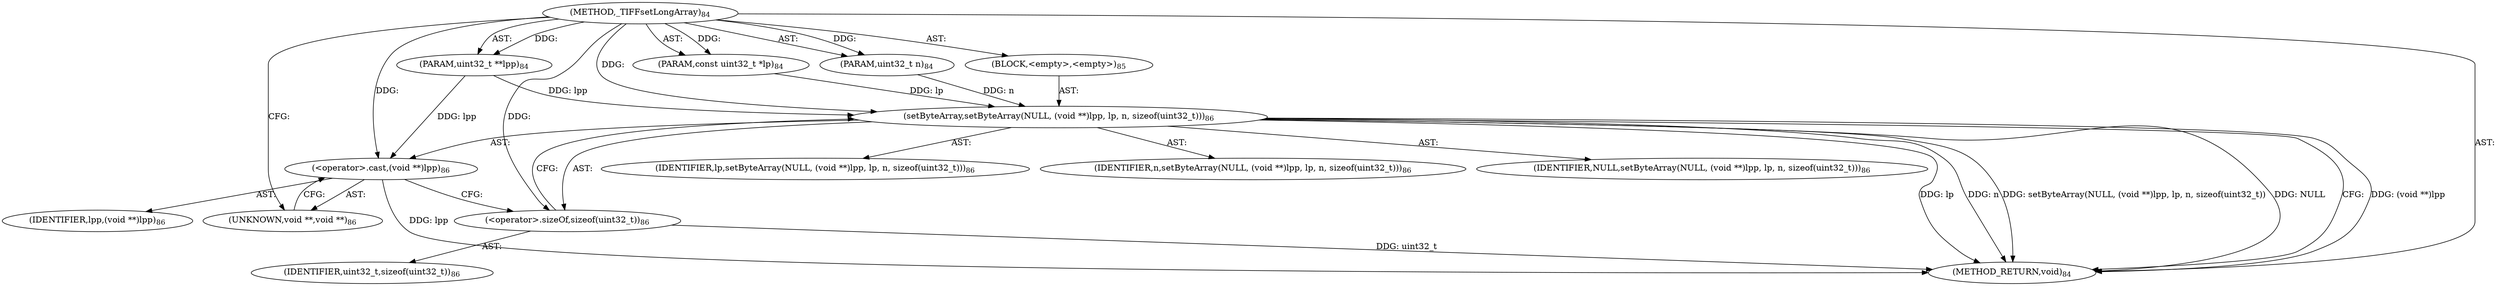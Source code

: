 digraph "_TIFFsetLongArray" {  
"39780" [label = <(METHOD,_TIFFsetLongArray)<SUB>84</SUB>> ]
"39781" [label = <(PARAM,uint32_t **lpp)<SUB>84</SUB>> ]
"39782" [label = <(PARAM,const uint32_t *lp)<SUB>84</SUB>> ]
"39783" [label = <(PARAM,uint32_t n)<SUB>84</SUB>> ]
"39784" [label = <(BLOCK,&lt;empty&gt;,&lt;empty&gt;)<SUB>85</SUB>> ]
"39785" [label = <(setByteArray,setByteArray(NULL, (void **)lpp, lp, n, sizeof(uint32_t)))<SUB>86</SUB>> ]
"39786" [label = <(IDENTIFIER,NULL,setByteArray(NULL, (void **)lpp, lp, n, sizeof(uint32_t)))<SUB>86</SUB>> ]
"39787" [label = <(&lt;operator&gt;.cast,(void **)lpp)<SUB>86</SUB>> ]
"39788" [label = <(UNKNOWN,void **,void **)<SUB>86</SUB>> ]
"39789" [label = <(IDENTIFIER,lpp,(void **)lpp)<SUB>86</SUB>> ]
"39790" [label = <(IDENTIFIER,lp,setByteArray(NULL, (void **)lpp, lp, n, sizeof(uint32_t)))<SUB>86</SUB>> ]
"39791" [label = <(IDENTIFIER,n,setByteArray(NULL, (void **)lpp, lp, n, sizeof(uint32_t)))<SUB>86</SUB>> ]
"39792" [label = <(&lt;operator&gt;.sizeOf,sizeof(uint32_t))<SUB>86</SUB>> ]
"39793" [label = <(IDENTIFIER,uint32_t,sizeof(uint32_t))<SUB>86</SUB>> ]
"39794" [label = <(METHOD_RETURN,void)<SUB>84</SUB>> ]
  "39780" -> "39781"  [ label = "AST: "] 
  "39780" -> "39782"  [ label = "AST: "] 
  "39780" -> "39783"  [ label = "AST: "] 
  "39780" -> "39784"  [ label = "AST: "] 
  "39780" -> "39794"  [ label = "AST: "] 
  "39784" -> "39785"  [ label = "AST: "] 
  "39785" -> "39786"  [ label = "AST: "] 
  "39785" -> "39787"  [ label = "AST: "] 
  "39785" -> "39790"  [ label = "AST: "] 
  "39785" -> "39791"  [ label = "AST: "] 
  "39785" -> "39792"  [ label = "AST: "] 
  "39787" -> "39788"  [ label = "AST: "] 
  "39787" -> "39789"  [ label = "AST: "] 
  "39792" -> "39793"  [ label = "AST: "] 
  "39785" -> "39794"  [ label = "CFG: "] 
  "39787" -> "39792"  [ label = "CFG: "] 
  "39792" -> "39785"  [ label = "CFG: "] 
  "39788" -> "39787"  [ label = "CFG: "] 
  "39780" -> "39788"  [ label = "CFG: "] 
  "39787" -> "39794"  [ label = "DDG: lpp"] 
  "39785" -> "39794"  [ label = "DDG: (void **)lpp"] 
  "39785" -> "39794"  [ label = "DDG: lp"] 
  "39785" -> "39794"  [ label = "DDG: n"] 
  "39785" -> "39794"  [ label = "DDG: setByteArray(NULL, (void **)lpp, lp, n, sizeof(uint32_t))"] 
  "39785" -> "39794"  [ label = "DDG: NULL"] 
  "39792" -> "39794"  [ label = "DDG: uint32_t"] 
  "39780" -> "39781"  [ label = "DDG: "] 
  "39780" -> "39782"  [ label = "DDG: "] 
  "39780" -> "39783"  [ label = "DDG: "] 
  "39780" -> "39785"  [ label = "DDG: "] 
  "39781" -> "39785"  [ label = "DDG: lpp"] 
  "39782" -> "39785"  [ label = "DDG: lp"] 
  "39783" -> "39785"  [ label = "DDG: n"] 
  "39781" -> "39787"  [ label = "DDG: lpp"] 
  "39780" -> "39787"  [ label = "DDG: "] 
  "39780" -> "39792"  [ label = "DDG: "] 
}
